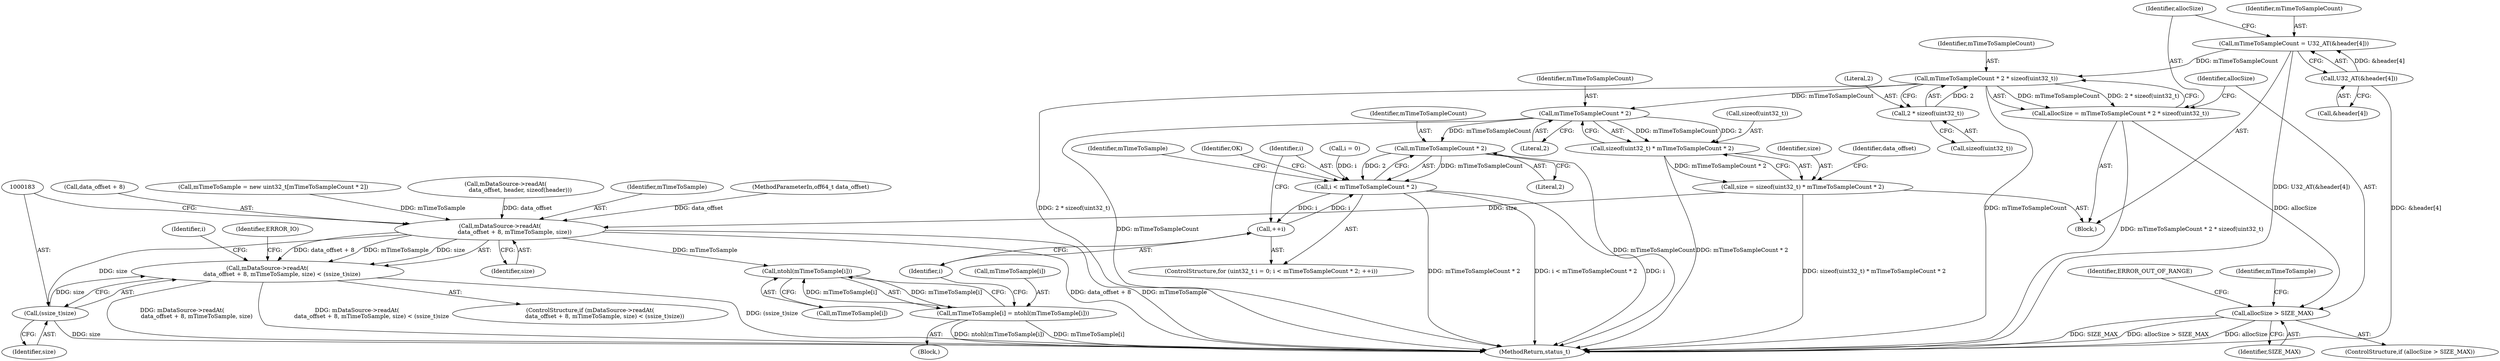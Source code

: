 digraph "0_Android_edd4a76eb4747bd19ed122df46fa46b452c12a0d_1@API" {
"1000148" [label="(Call,mTimeToSampleCount * 2 * sizeof(uint32_t))"];
"1000138" [label="(Call,mTimeToSampleCount = U32_AT(&header[4]))"];
"1000140" [label="(Call,U32_AT(&header[4]))"];
"1000150" [label="(Call,2 * sizeof(uint32_t))"];
"1000146" [label="(Call,allocSize = mTimeToSampleCount * 2 * sizeof(uint32_t))"];
"1000155" [label="(Call,allocSize > SIZE_MAX)"];
"1000171" [label="(Call,mTimeToSampleCount * 2)"];
"1000168" [label="(Call,sizeof(uint32_t) * mTimeToSampleCount * 2)"];
"1000166" [label="(Call,size = sizeof(uint32_t) * mTimeToSampleCount * 2)"];
"1000176" [label="(Call,mDataSource->readAt(\n                data_offset + 8, mTimeToSample, size))"];
"1000175" [label="(Call,mDataSource->readAt(\n                data_offset + 8, mTimeToSample, size) < (ssize_t)size)"];
"1000182" [label="(Call,(ssize_t)size)"];
"1000205" [label="(Call,ntohl(mTimeToSample[i]))"];
"1000201" [label="(Call,mTimeToSample[i] = ntohl(mTimeToSample[i]))"];
"1000195" [label="(Call,mTimeToSampleCount * 2)"];
"1000193" [label="(Call,i < mTimeToSampleCount * 2)"];
"1000198" [label="(Call,++i)"];
"1000210" [label="(Identifier,OK)"];
"1000200" [label="(Block,)"];
"1000201" [label="(Call,mTimeToSample[i] = ntohl(mTimeToSample[i]))"];
"1000181" [label="(Identifier,size)"];
"1000178" [label="(Identifier,data_offset)"];
"1000184" [label="(Identifier,size)"];
"1000171" [label="(Call,mTimeToSampleCount * 2)"];
"1000118" [label="(Call,mDataSource->readAt(\n                data_offset, header, sizeof(header)))"];
"1000197" [label="(Literal,2)"];
"1000191" [label="(Identifier,i)"];
"1000141" [label="(Call,&header[4])"];
"1000138" [label="(Call,mTimeToSampleCount = U32_AT(&header[4]))"];
"1000149" [label="(Identifier,mTimeToSampleCount)"];
"1000160" [label="(Identifier,ERROR_OUT_OF_RANGE)"];
"1000188" [label="(ControlStructure,for (uint32_t i = 0; i < mTimeToSampleCount * 2; ++i))"];
"1000206" [label="(Call,mTimeToSample[i])"];
"1000180" [label="(Identifier,mTimeToSample)"];
"1000190" [label="(Call,i = 0)"];
"1000187" [label="(Identifier,ERROR_IO)"];
"1000169" [label="(Call,sizeof(uint32_t))"];
"1000140" [label="(Call,U32_AT(&header[4]))"];
"1000205" [label="(Call,ntohl(mTimeToSample[i]))"];
"1000199" [label="(Identifier,i)"];
"1000202" [label="(Call,mTimeToSample[i])"];
"1000156" [label="(Identifier,allocSize)"];
"1000151" [label="(Literal,2)"];
"1000176" [label="(Call,mDataSource->readAt(\n                data_offset + 8, mTimeToSample, size))"];
"1000150" [label="(Call,2 * sizeof(uint32_t))"];
"1000162" [label="(Identifier,mTimeToSample)"];
"1000172" [label="(Identifier,mTimeToSampleCount)"];
"1000166" [label="(Call,size = sizeof(uint32_t) * mTimeToSampleCount * 2)"];
"1000182" [label="(Call,(ssize_t)size)"];
"1000101" [label="(MethodParameterIn,off64_t data_offset)"];
"1000203" [label="(Identifier,mTimeToSample)"];
"1000147" [label="(Identifier,allocSize)"];
"1000154" [label="(ControlStructure,if (allocSize > SIZE_MAX))"];
"1000148" [label="(Call,mTimeToSampleCount * 2 * sizeof(uint32_t))"];
"1000167" [label="(Identifier,size)"];
"1000193" [label="(Call,i < mTimeToSampleCount * 2)"];
"1000152" [label="(Call,sizeof(uint32_t))"];
"1000174" [label="(ControlStructure,if (mDataSource->readAt(\n                data_offset + 8, mTimeToSample, size) < (ssize_t)size))"];
"1000211" [label="(MethodReturn,status_t)"];
"1000196" [label="(Identifier,mTimeToSampleCount)"];
"1000173" [label="(Literal,2)"];
"1000168" [label="(Call,sizeof(uint32_t) * mTimeToSampleCount * 2)"];
"1000103" [label="(Block,)"];
"1000157" [label="(Identifier,SIZE_MAX)"];
"1000177" [label="(Call,data_offset + 8)"];
"1000139" [label="(Identifier,mTimeToSampleCount)"];
"1000195" [label="(Call,mTimeToSampleCount * 2)"];
"1000146" [label="(Call,allocSize = mTimeToSampleCount * 2 * sizeof(uint32_t))"];
"1000175" [label="(Call,mDataSource->readAt(\n                data_offset + 8, mTimeToSample, size) < (ssize_t)size)"];
"1000194" [label="(Identifier,i)"];
"1000198" [label="(Call,++i)"];
"1000161" [label="(Call,mTimeToSample = new uint32_t[mTimeToSampleCount * 2])"];
"1000155" [label="(Call,allocSize > SIZE_MAX)"];
"1000148" -> "1000146"  [label="AST: "];
"1000148" -> "1000150"  [label="CFG: "];
"1000149" -> "1000148"  [label="AST: "];
"1000150" -> "1000148"  [label="AST: "];
"1000146" -> "1000148"  [label="CFG: "];
"1000148" -> "1000211"  [label="DDG: mTimeToSampleCount"];
"1000148" -> "1000211"  [label="DDG: 2 * sizeof(uint32_t)"];
"1000148" -> "1000146"  [label="DDG: mTimeToSampleCount"];
"1000148" -> "1000146"  [label="DDG: 2 * sizeof(uint32_t)"];
"1000138" -> "1000148"  [label="DDG: mTimeToSampleCount"];
"1000150" -> "1000148"  [label="DDG: 2"];
"1000148" -> "1000171"  [label="DDG: mTimeToSampleCount"];
"1000138" -> "1000103"  [label="AST: "];
"1000138" -> "1000140"  [label="CFG: "];
"1000139" -> "1000138"  [label="AST: "];
"1000140" -> "1000138"  [label="AST: "];
"1000147" -> "1000138"  [label="CFG: "];
"1000138" -> "1000211"  [label="DDG: U32_AT(&header[4])"];
"1000140" -> "1000138"  [label="DDG: &header[4]"];
"1000140" -> "1000141"  [label="CFG: "];
"1000141" -> "1000140"  [label="AST: "];
"1000140" -> "1000211"  [label="DDG: &header[4]"];
"1000150" -> "1000152"  [label="CFG: "];
"1000151" -> "1000150"  [label="AST: "];
"1000152" -> "1000150"  [label="AST: "];
"1000146" -> "1000103"  [label="AST: "];
"1000147" -> "1000146"  [label="AST: "];
"1000156" -> "1000146"  [label="CFG: "];
"1000146" -> "1000211"  [label="DDG: mTimeToSampleCount * 2 * sizeof(uint32_t)"];
"1000146" -> "1000155"  [label="DDG: allocSize"];
"1000155" -> "1000154"  [label="AST: "];
"1000155" -> "1000157"  [label="CFG: "];
"1000156" -> "1000155"  [label="AST: "];
"1000157" -> "1000155"  [label="AST: "];
"1000160" -> "1000155"  [label="CFG: "];
"1000162" -> "1000155"  [label="CFG: "];
"1000155" -> "1000211"  [label="DDG: SIZE_MAX"];
"1000155" -> "1000211"  [label="DDG: allocSize > SIZE_MAX"];
"1000155" -> "1000211"  [label="DDG: allocSize"];
"1000171" -> "1000168"  [label="AST: "];
"1000171" -> "1000173"  [label="CFG: "];
"1000172" -> "1000171"  [label="AST: "];
"1000173" -> "1000171"  [label="AST: "];
"1000168" -> "1000171"  [label="CFG: "];
"1000171" -> "1000211"  [label="DDG: mTimeToSampleCount"];
"1000171" -> "1000168"  [label="DDG: mTimeToSampleCount"];
"1000171" -> "1000168"  [label="DDG: 2"];
"1000171" -> "1000195"  [label="DDG: mTimeToSampleCount"];
"1000168" -> "1000166"  [label="AST: "];
"1000169" -> "1000168"  [label="AST: "];
"1000166" -> "1000168"  [label="CFG: "];
"1000168" -> "1000211"  [label="DDG: mTimeToSampleCount * 2"];
"1000168" -> "1000166"  [label="DDG: mTimeToSampleCount * 2"];
"1000166" -> "1000103"  [label="AST: "];
"1000167" -> "1000166"  [label="AST: "];
"1000178" -> "1000166"  [label="CFG: "];
"1000166" -> "1000211"  [label="DDG: sizeof(uint32_t) * mTimeToSampleCount * 2"];
"1000166" -> "1000176"  [label="DDG: size"];
"1000176" -> "1000175"  [label="AST: "];
"1000176" -> "1000181"  [label="CFG: "];
"1000177" -> "1000176"  [label="AST: "];
"1000180" -> "1000176"  [label="AST: "];
"1000181" -> "1000176"  [label="AST: "];
"1000183" -> "1000176"  [label="CFG: "];
"1000176" -> "1000211"  [label="DDG: mTimeToSample"];
"1000176" -> "1000211"  [label="DDG: data_offset + 8"];
"1000176" -> "1000175"  [label="DDG: data_offset + 8"];
"1000176" -> "1000175"  [label="DDG: mTimeToSample"];
"1000176" -> "1000175"  [label="DDG: size"];
"1000118" -> "1000176"  [label="DDG: data_offset"];
"1000101" -> "1000176"  [label="DDG: data_offset"];
"1000161" -> "1000176"  [label="DDG: mTimeToSample"];
"1000176" -> "1000182"  [label="DDG: size"];
"1000176" -> "1000205"  [label="DDG: mTimeToSample"];
"1000175" -> "1000174"  [label="AST: "];
"1000175" -> "1000182"  [label="CFG: "];
"1000182" -> "1000175"  [label="AST: "];
"1000187" -> "1000175"  [label="CFG: "];
"1000191" -> "1000175"  [label="CFG: "];
"1000175" -> "1000211"  [label="DDG: (ssize_t)size"];
"1000175" -> "1000211"  [label="DDG: mDataSource->readAt(\n                data_offset + 8, mTimeToSample, size)"];
"1000175" -> "1000211"  [label="DDG: mDataSource->readAt(\n                data_offset + 8, mTimeToSample, size) < (ssize_t)size"];
"1000182" -> "1000175"  [label="DDG: size"];
"1000182" -> "1000184"  [label="CFG: "];
"1000183" -> "1000182"  [label="AST: "];
"1000184" -> "1000182"  [label="AST: "];
"1000182" -> "1000211"  [label="DDG: size"];
"1000205" -> "1000201"  [label="AST: "];
"1000205" -> "1000206"  [label="CFG: "];
"1000206" -> "1000205"  [label="AST: "];
"1000201" -> "1000205"  [label="CFG: "];
"1000205" -> "1000201"  [label="DDG: mTimeToSample[i]"];
"1000201" -> "1000205"  [label="DDG: mTimeToSample[i]"];
"1000201" -> "1000200"  [label="AST: "];
"1000202" -> "1000201"  [label="AST: "];
"1000199" -> "1000201"  [label="CFG: "];
"1000201" -> "1000211"  [label="DDG: ntohl(mTimeToSample[i])"];
"1000201" -> "1000211"  [label="DDG: mTimeToSample[i]"];
"1000195" -> "1000193"  [label="AST: "];
"1000195" -> "1000197"  [label="CFG: "];
"1000196" -> "1000195"  [label="AST: "];
"1000197" -> "1000195"  [label="AST: "];
"1000193" -> "1000195"  [label="CFG: "];
"1000195" -> "1000211"  [label="DDG: mTimeToSampleCount"];
"1000195" -> "1000193"  [label="DDG: mTimeToSampleCount"];
"1000195" -> "1000193"  [label="DDG: 2"];
"1000193" -> "1000188"  [label="AST: "];
"1000194" -> "1000193"  [label="AST: "];
"1000203" -> "1000193"  [label="CFG: "];
"1000210" -> "1000193"  [label="CFG: "];
"1000193" -> "1000211"  [label="DDG: i"];
"1000193" -> "1000211"  [label="DDG: mTimeToSampleCount * 2"];
"1000193" -> "1000211"  [label="DDG: i < mTimeToSampleCount * 2"];
"1000190" -> "1000193"  [label="DDG: i"];
"1000198" -> "1000193"  [label="DDG: i"];
"1000193" -> "1000198"  [label="DDG: i"];
"1000198" -> "1000188"  [label="AST: "];
"1000198" -> "1000199"  [label="CFG: "];
"1000199" -> "1000198"  [label="AST: "];
"1000194" -> "1000198"  [label="CFG: "];
}
